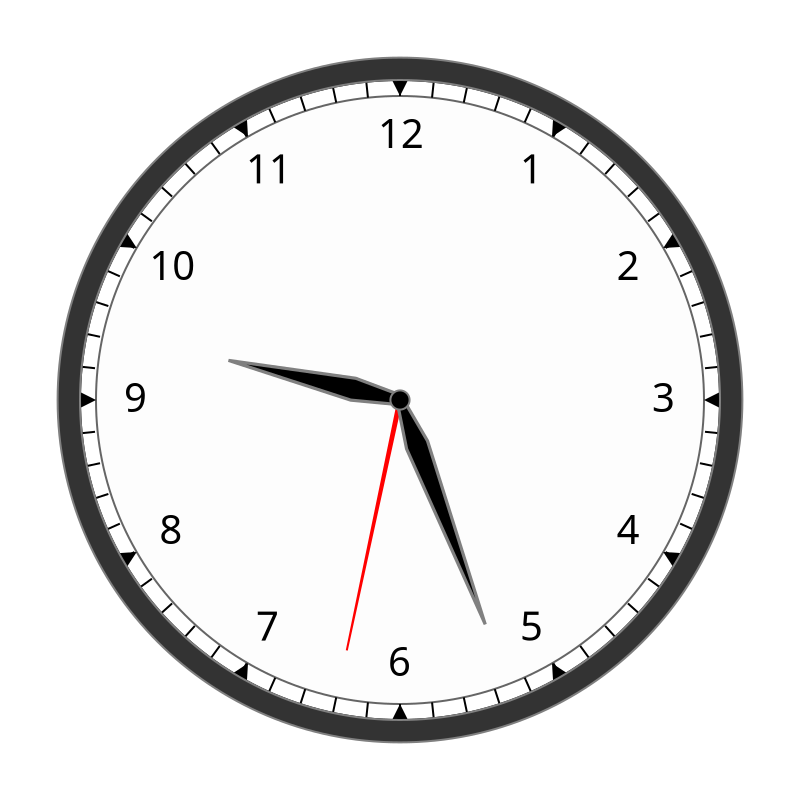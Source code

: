 {
  "$schema": "https://vega.github.io/schema/vega/v5.json",
  "width": 400,
  "height": 400,
  "signals": [
    {"name": "centerX", "init": "width/2"},
    {"name": "centerY", "init": "height/2"},
    {"name": "radiusRef", "init": "min(width,height)*0.8"},
    {"name": "sizeFactor", "init": "radiusRef/400"},
    {"name": "outerRadius", "init": "radiusRef/2"},
    {"name": "innerRadius", "init": "radiusRef/2 - (10 * sizeFactor)"},
    {
      "name": "currentDate",
      "init": "now()",
      "on": [{"events": {"type": "timer", "throttle": 1000}, "update": "now()"}]
    },
    {
      "name": "currentHour",
      "init": "hours(currentDate)+minutes(currentDate)/60",
      "on": [
        {
          "events": {"signal": "currentDate"},
          "update": "hours(currentDate)+minutes(currentDate)/60"
        }
      ]
    },
    {
      "name": "currentMinute",
      "init": "minutes(currentDate)+seconds(currentDate)/60",
      "on": [
        {
          "events": {"signal": "currentDate"},
          "update": "minutes(currentDate)+seconds(currentDate)/60"
        }
      ]
    },
    {
      "name": "currentSecond",
      "init": "seconds(currentDate)",
      "on": [
        {"events": {"signal": "currentDate"}, "update": "seconds(currentDate)"}
      ]
    }
  ],
  "data": [
    {
      "name": "hours",
      "transform": [
        {"type": "sequence", "start": 0, "stop": 12, "step": 1, "as": "hour"},
        {
          "type": "formula",
          "expr": "centerX - cos(PI/2 + (datum.hour * PI/6)) * (outerRadius - (outerRadius-innerRadius)/2)",
          "as": "x"
        },
        {
          "type": "formula",
          "expr": "centerY - sin(PI/2 + (datum.hour * PI/6)) * (outerRadius - (outerRadius-innerRadius)/2)",
          "as": "y"
        },
        {
          "type": "formula",
          "expr": "centerX - cos(PI/2 + (datum.hour * PI/6)) * (innerRadius - 25 * max(sizeFactor, 0.4))",
          "as": "xHour"
        },
        {
          "type": "formula",
          "expr": "centerY - sin(PI/2 + (datum.hour * PI/6)) * (innerRadius - 25 * max(sizeFactor, 0.4))",
          "as": "yHour"
        }
      ]
    },
    {
      "name": "minutes",
      "transform": [
        {"type": "sequence", "start": 0, "stop": 60, "step": 1, "as": "minute"},
        {
          "type": "formula",
          "expr": "centerX - cos(PI/2 + (datum.minute * PI/30)) * (outerRadius - (outerRadius-innerRadius)/3)",
          "as": "x"
        },
        {
          "type": "formula",
          "expr": "centerY - sin(PI/2 + (datum.minute * PI/30)) * (outerRadius - (outerRadius-innerRadius)/2)",
          "as": "y"
        }
      ]
    }
  ],
  "scales": [
    {
      "name": "hourScale",
      "domain": {"data": "hours", "field": "hour"},
      "range": [0, {"signal": "2*PI"}]
    },
    {
      "name": "minutesScale",
      "domain": {"data": "minutes", "field": "minute"},
      "range": [0, {"signal": "2*PI"}]
    }
  ],
  "marks": [
    {
      "type": "arc",
      "encode": {
        "enter": {
          "x": {"signal": "centerX"},
          "y": {"signal": "centerY"},
          "startAngle": {"value": 0},
          "endAngle": {"signal": "2*PI"},
          "outerRadius": {"signal": "outerRadius"},
          "fill": {"value": "transparent"},
          "stroke": {"value": "black"}
        }
      }
    },
    {
      "type": "arc",
      "encode": {
        "enter": {
          "x": {"signal": "centerX"},
          "y": {"signal": "centerY"},
          "startAngle": {"value": 0},
          "endAngle": {"signal": "2*PI"},
          "outerRadius": {"signal": "innerRadius"},
          "fill": {"value": "#FCFCFC"},
          "opacity": {"value": 0.6},
          "stroke": {"value": "black"}
        }
      }
    },
    {
      "type": "symbol",
      "from": {"data": "minutes"},
      "encode": {
        "enter": {
          "size": {"signal": "pow(2*sizeFactor, 2)"},
          "x": {"field": "x"},
          "y": {"field": "y"},
          "angle": {"signal": "datum.minute*6"},
          "shape": {"value": "m 0 -5 v 10"},
          "stroke": {"value": "black"}
        }
      }
    },
    {
      "type": "symbol",
      "from": {"data": "hours"},
      "encode": {
        "enter": {
          "size": {"signal": "pow(2*sizeFactor, 2)"},
          "angle": {"signal": "datum.hour*30"},
          "shape": {"value": "m -5 -5 h 10 l -5 10 l -5 -10 Z"},
          "x": {"field": "x"},
          "y": {"field": "y"},
          "fill": {"value": "black"}
        }
      }
    },
    {
      "type": "text",
      "from": {"data": "hours"},
      "encode": {
        "enter": {
          "x": {"field": "xHour"},
          "y": {"field": "yHour"},
          "align": {"value": "center"},
          "baseline": {"value": "middle"},
          "text": {"signal": "datum.hour === 0 ? 12 : datum.hour"},
          "fontSize": {"signal": "25*max(sizeFactor, 0.4)"}
        }
      }
    },
    {
      "type": "symbol",
      "encode": {
        "enter": {
          "size": {"signal": "pow(2*sizeFactor, 2)"},
          "shape": {"value": "M 0 0 h-1 l 1 -160 l 1 160 h-1"},
          "x": {"signal": "centerX"},
          "y": {"signal": "centerY"},
          "fill": {"value": "red"},
          "stroke": {"value": "red"},
          "strokeSize": {"value": 2},
          "strokeCap": {"value": "round"}
        },
        "update": {"angle": {"signal": "currentSecond*6"}}
      }
    },
    {
      "type": "symbol",
      "encode": {
        "enter": {
          "size": {"signal": "pow(2*sizeFactor, 2)"},
          "shape": {
            "value": "M 0 0 h -2 l -5 -30 l 7 -120 l 7 120 l -5 30 h -2 "
          },
          "x": {"signal": "centerX"},
          "y": {"signal": "centerY"},
          "fill": {"value": "black"},
          "stroke": {"value": "grey"},
          "strokeCap": {"value": "round"},
          "strokeWidth": {"signal": "2* min(sizeFactor, 1)"}
        },
        "update": {"angle": {"signal": "currentMinute*6"}}
      }
    },
    {
      "type": "symbol",
      "encode": {
        "enter": {
          "size": {"signal": "pow(2*sizeFactor, 2)"},
          "shape": {"value": "M 0 0 h-3 l -4 -30 l 7 -80 l 7 80 l -4 30 h -3"},
          "x": {"signal": "centerX"},
          "y": {"signal": "centerY"},
          "fill": {"value": "black"},
          "stroke": {"value": "grey"},
          "strokeCap": {"value": "round"},
          "strokeWidth": {"signal": "2* min(sizeFactor, 1)"},
          "zIndex": {"value": 1}
        },
        "update": {"angle": {"signal": "currentHour*30"}}
      }
    },
    {
      "type": "arc",
      "encode": {
        "enter": {
          "x": {"signal": "centerX"},
          "y": {"signal": "centerY"},
          "startAngle": {"value": 0},
          "endAngle": {"signal": "2*PI"},
          "outerRadius": {"signal": "6*sizeFactor"},
          "fill": {"value": "black"},
          "stroke": {"value": "grey"},
          "zIndex": {"value": 1}
        }
      }
    },
    {
      "type": "arc",
      "encode": {
        "enter": {
          "x": {"signal": "centerX"},
          "y": {"signal": "centerY"},
          "startAngle": {"value": 0},
          "endAngle": {"signal": "2*PI"},
          "innerRadius": {"signal": "outerRadius"},
          "outerRadius": {"signal": "outerRadius + 14 * sizeFactor"},
          "fill": {"value": "#333"},
          "stroke": {"value": "grey"}
        }
      }
    }
  ]
}
